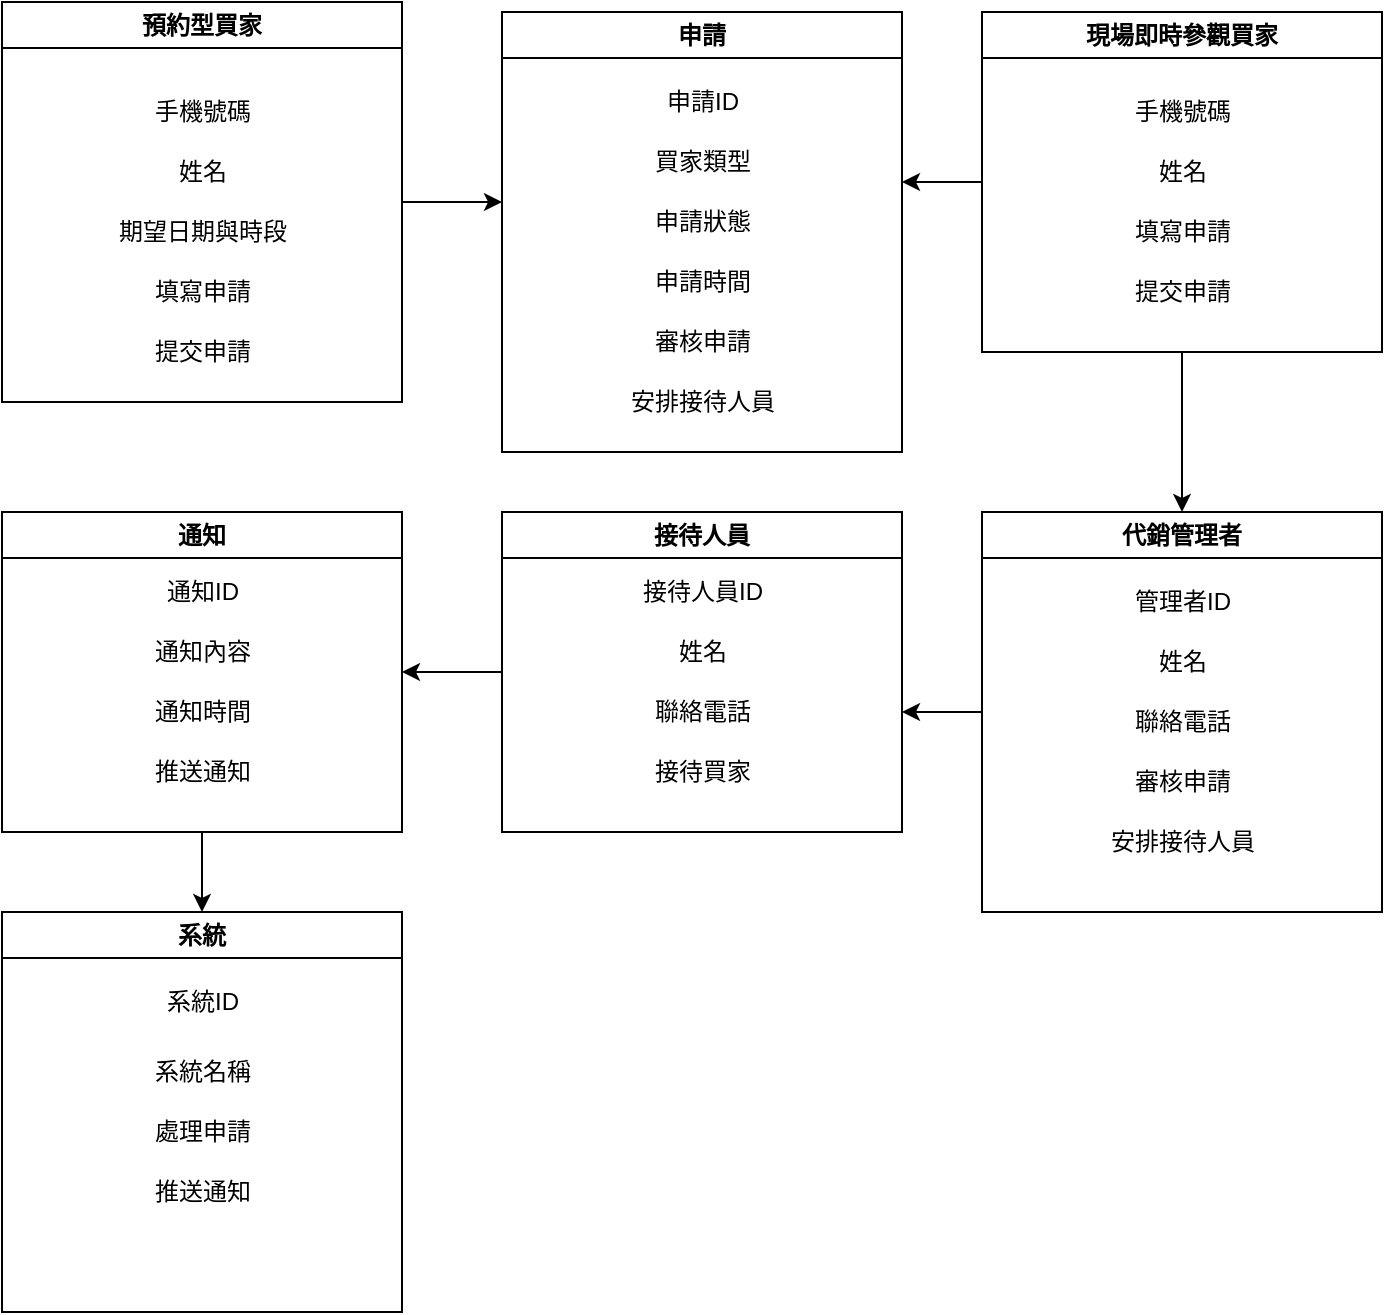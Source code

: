 <mxfile>
    <diagram id="coJP4GJAvsKHu4bRP_Qv" name="第1頁">
        <mxGraphModel dx="1130" dy="787" grid="1" gridSize="10" guides="1" tooltips="1" connect="1" arrows="1" fold="1" page="1" pageScale="1" pageWidth="827" pageHeight="1169" math="0" shadow="0">
            <root>
                <mxCell id="0"/>
                <mxCell id="1" parent="0"/>
                <mxCell id="51" style="edgeStyle=none;html=1;" edge="1" parent="1" source="3">
                    <mxGeometry relative="1" as="geometry">
                        <mxPoint x="260" y="125" as="targetPoint"/>
                    </mxGeometry>
                </mxCell>
                <mxCell id="3" value="預約型買家   " style="swimlane;whiteSpace=wrap;html=1;" vertex="1" parent="1">
                    <mxGeometry x="10" y="25" width="200" height="200" as="geometry"/>
                </mxCell>
                <mxCell id="4" value="手機號碼" style="text;html=1;align=center;verticalAlign=middle;resizable=0;points=[];autosize=1;strokeColor=none;fillColor=none;" vertex="1" parent="3">
                    <mxGeometry x="65" y="40" width="70" height="30" as="geometry"/>
                </mxCell>
                <mxCell id="5" value="姓名" style="text;html=1;align=center;verticalAlign=middle;resizable=0;points=[];autosize=1;strokeColor=none;fillColor=none;" vertex="1" parent="3">
                    <mxGeometry x="75" y="70" width="50" height="30" as="geometry"/>
                </mxCell>
                <mxCell id="8" value="期望日期與時段" style="text;html=1;align=center;verticalAlign=middle;resizable=0;points=[];autosize=1;strokeColor=none;fillColor=none;" vertex="1" parent="3">
                    <mxGeometry x="45" y="100" width="110" height="30" as="geometry"/>
                </mxCell>
                <mxCell id="11" value="填寫申請" style="text;html=1;align=center;verticalAlign=middle;resizable=0;points=[];autosize=1;strokeColor=none;fillColor=none;" vertex="1" parent="3">
                    <mxGeometry x="65" y="130" width="70" height="30" as="geometry"/>
                </mxCell>
                <mxCell id="12" value="提交申請" style="text;html=1;align=center;verticalAlign=middle;resizable=0;points=[];autosize=1;strokeColor=none;fillColor=none;" vertex="1" parent="3">
                    <mxGeometry x="65" y="160" width="70" height="30" as="geometry"/>
                </mxCell>
                <mxCell id="13" value=" 申請" style="swimlane;whiteSpace=wrap;html=1;" vertex="1" parent="1">
                    <mxGeometry x="260" y="30" width="200" height="220" as="geometry"/>
                </mxCell>
                <mxCell id="14" value="申請ID" style="text;html=1;align=center;verticalAlign=middle;resizable=0;points=[];autosize=1;strokeColor=none;fillColor=none;" vertex="1" parent="13">
                    <mxGeometry x="70" y="30" width="60" height="30" as="geometry"/>
                </mxCell>
                <mxCell id="15" value="買家類型" style="text;html=1;align=center;verticalAlign=middle;resizable=0;points=[];autosize=1;strokeColor=none;fillColor=none;" vertex="1" parent="13">
                    <mxGeometry x="65" y="60" width="70" height="30" as="geometry"/>
                </mxCell>
                <mxCell id="16" value="申請狀態" style="text;html=1;align=center;verticalAlign=middle;resizable=0;points=[];autosize=1;strokeColor=none;fillColor=none;" vertex="1" parent="13">
                    <mxGeometry x="65" y="90" width="70" height="30" as="geometry"/>
                </mxCell>
                <mxCell id="17" value="申請時間" style="text;html=1;align=center;verticalAlign=middle;resizable=0;points=[];autosize=1;strokeColor=none;fillColor=none;" vertex="1" parent="13">
                    <mxGeometry x="65" y="120" width="70" height="30" as="geometry"/>
                </mxCell>
                <mxCell id="18" value="審核申請" style="text;html=1;align=center;verticalAlign=middle;resizable=0;points=[];autosize=1;strokeColor=none;fillColor=none;" vertex="1" parent="13">
                    <mxGeometry x="65" y="150" width="70" height="30" as="geometry"/>
                </mxCell>
                <mxCell id="19" value="安排接待人員" style="text;html=1;align=center;verticalAlign=middle;resizable=0;points=[];autosize=1;strokeColor=none;fillColor=none;" vertex="1" parent="13">
                    <mxGeometry x="50" y="180" width="100" height="30" as="geometry"/>
                </mxCell>
                <mxCell id="53" style="edgeStyle=none;html=1;" edge="1" parent="1" source="20">
                    <mxGeometry relative="1" as="geometry">
                        <mxPoint x="460" y="115" as="targetPoint"/>
                    </mxGeometry>
                </mxCell>
                <mxCell id="54" style="edgeStyle=none;html=1;" edge="1" parent="1" source="20" target="25">
                    <mxGeometry relative="1" as="geometry"/>
                </mxCell>
                <mxCell id="20" value="現場即時參觀買家  " style="swimlane;whiteSpace=wrap;html=1;startSize=23;" vertex="1" parent="1">
                    <mxGeometry x="500" y="30" width="200" height="170" as="geometry"/>
                </mxCell>
                <mxCell id="21" value="手機號碼" style="text;html=1;align=center;verticalAlign=middle;resizable=0;points=[];autosize=1;strokeColor=none;fillColor=none;" vertex="1" parent="20">
                    <mxGeometry x="65" y="35" width="70" height="30" as="geometry"/>
                </mxCell>
                <mxCell id="22" value="姓名" style="text;html=1;align=center;verticalAlign=middle;resizable=0;points=[];autosize=1;strokeColor=none;fillColor=none;" vertex="1" parent="20">
                    <mxGeometry x="75" y="65" width="50" height="30" as="geometry"/>
                </mxCell>
                <mxCell id="23" value="填寫申請" style="text;html=1;align=center;verticalAlign=middle;resizable=0;points=[];autosize=1;strokeColor=none;fillColor=none;" vertex="1" parent="20">
                    <mxGeometry x="65" y="95" width="70" height="30" as="geometry"/>
                </mxCell>
                <mxCell id="24" value="提交申請" style="text;html=1;align=center;verticalAlign=middle;resizable=0;points=[];autosize=1;strokeColor=none;fillColor=none;" vertex="1" parent="20">
                    <mxGeometry x="65" y="125" width="70" height="30" as="geometry"/>
                </mxCell>
                <mxCell id="55" style="edgeStyle=none;html=1;" edge="1" parent="1" source="25">
                    <mxGeometry relative="1" as="geometry">
                        <mxPoint x="460" y="380" as="targetPoint"/>
                    </mxGeometry>
                </mxCell>
                <mxCell id="25" value="代銷管理者  " style="swimlane;whiteSpace=wrap;html=1;" vertex="1" parent="1">
                    <mxGeometry x="500" y="280" width="200" height="200" as="geometry"/>
                </mxCell>
                <mxCell id="26" value="管理者ID" style="text;html=1;align=center;verticalAlign=middle;resizable=0;points=[];autosize=1;strokeColor=none;fillColor=none;" vertex="1" parent="25">
                    <mxGeometry x="65" y="30" width="70" height="30" as="geometry"/>
                </mxCell>
                <mxCell id="27" value="姓名" style="text;html=1;align=center;verticalAlign=middle;resizable=0;points=[];autosize=1;strokeColor=none;fillColor=none;" vertex="1" parent="25">
                    <mxGeometry x="75" y="60" width="50" height="30" as="geometry"/>
                </mxCell>
                <mxCell id="28" value="聯絡電話" style="text;html=1;align=center;verticalAlign=middle;resizable=0;points=[];autosize=1;strokeColor=none;fillColor=none;" vertex="1" parent="25">
                    <mxGeometry x="65" y="90" width="70" height="30" as="geometry"/>
                </mxCell>
                <mxCell id="29" value="審核申請" style="text;html=1;align=center;verticalAlign=middle;resizable=0;points=[];autosize=1;strokeColor=none;fillColor=none;" vertex="1" parent="25">
                    <mxGeometry x="65" y="120" width="70" height="30" as="geometry"/>
                </mxCell>
                <mxCell id="31" value="安排接待人員" style="text;html=1;align=center;verticalAlign=middle;resizable=0;points=[];autosize=1;strokeColor=none;fillColor=none;" vertex="1" parent="25">
                    <mxGeometry x="50" y="150" width="100" height="30" as="geometry"/>
                </mxCell>
                <mxCell id="56" style="edgeStyle=none;html=1;entryX=1;entryY=0.5;entryDx=0;entryDy=0;" edge="1" parent="1" source="32" target="39">
                    <mxGeometry relative="1" as="geometry"/>
                </mxCell>
                <mxCell id="32" value="接待人員" style="swimlane;whiteSpace=wrap;html=1;" vertex="1" parent="1">
                    <mxGeometry x="260" y="280" width="200" height="160" as="geometry"/>
                </mxCell>
                <mxCell id="33" value="接待人員ID" style="text;html=1;align=center;verticalAlign=middle;resizable=0;points=[];autosize=1;strokeColor=none;fillColor=none;" vertex="1" parent="32">
                    <mxGeometry x="60" y="25" width="80" height="30" as="geometry"/>
                </mxCell>
                <mxCell id="37" value="聯絡電話" style="text;html=1;align=center;verticalAlign=middle;resizable=0;points=[];autosize=1;strokeColor=none;fillColor=none;" vertex="1" parent="32">
                    <mxGeometry x="65" y="85" width="70" height="30" as="geometry"/>
                </mxCell>
                <mxCell id="36" value="姓名" style="text;html=1;align=center;verticalAlign=middle;resizable=0;points=[];autosize=1;strokeColor=none;fillColor=none;" vertex="1" parent="32">
                    <mxGeometry x="75" y="55" width="50" height="30" as="geometry"/>
                </mxCell>
                <mxCell id="38" value="接待買家" style="text;html=1;align=center;verticalAlign=middle;resizable=0;points=[];autosize=1;strokeColor=none;fillColor=none;" vertex="1" parent="32">
                    <mxGeometry x="65" y="115" width="70" height="30" as="geometry"/>
                </mxCell>
                <mxCell id="57" style="edgeStyle=none;html=1;entryX=0.5;entryY=0;entryDx=0;entryDy=0;" edge="1" parent="1" source="39" target="44">
                    <mxGeometry relative="1" as="geometry"/>
                </mxCell>
                <mxCell id="39" value="通知" style="swimlane;whiteSpace=wrap;html=1;" vertex="1" parent="1">
                    <mxGeometry x="10" y="280" width="200" height="160" as="geometry"/>
                </mxCell>
                <mxCell id="40" value="通知ID" style="text;html=1;align=center;verticalAlign=middle;resizable=0;points=[];autosize=1;strokeColor=none;fillColor=none;" vertex="1" parent="39">
                    <mxGeometry x="70" y="25" width="60" height="30" as="geometry"/>
                </mxCell>
                <mxCell id="41" value="通知時間" style="text;html=1;align=center;verticalAlign=middle;resizable=0;points=[];autosize=1;strokeColor=none;fillColor=none;" vertex="1" parent="39">
                    <mxGeometry x="65" y="85" width="70" height="30" as="geometry"/>
                </mxCell>
                <mxCell id="42" value="通知內容" style="text;html=1;align=center;verticalAlign=middle;resizable=0;points=[];autosize=1;strokeColor=none;fillColor=none;" vertex="1" parent="39">
                    <mxGeometry x="65" y="55" width="70" height="30" as="geometry"/>
                </mxCell>
                <mxCell id="43" value="推送通知" style="text;html=1;align=center;verticalAlign=middle;resizable=0;points=[];autosize=1;strokeColor=none;fillColor=none;" vertex="1" parent="39">
                    <mxGeometry x="65" y="115" width="70" height="30" as="geometry"/>
                </mxCell>
                <mxCell id="44" value="系統 " style="swimlane;whiteSpace=wrap;html=1;" vertex="1" parent="1">
                    <mxGeometry x="10" y="480" width="200" height="200" as="geometry"/>
                </mxCell>
                <mxCell id="45" value="系統ID" style="text;html=1;align=center;verticalAlign=middle;resizable=0;points=[];autosize=1;strokeColor=none;fillColor=none;" vertex="1" parent="44">
                    <mxGeometry x="70" y="30" width="60" height="30" as="geometry"/>
                </mxCell>
                <mxCell id="46" value="系統名稱" style="text;html=1;align=center;verticalAlign=middle;resizable=0;points=[];autosize=1;strokeColor=none;fillColor=none;" vertex="1" parent="44">
                    <mxGeometry x="65" y="65" width="70" height="30" as="geometry"/>
                </mxCell>
                <mxCell id="48" value="處理申請" style="text;html=1;align=center;verticalAlign=middle;resizable=0;points=[];autosize=1;strokeColor=none;fillColor=none;" vertex="1" parent="44">
                    <mxGeometry x="65" y="95" width="70" height="30" as="geometry"/>
                </mxCell>
                <mxCell id="50" value="推送通知" style="text;html=1;align=center;verticalAlign=middle;resizable=0;points=[];autosize=1;strokeColor=none;fillColor=none;" vertex="1" parent="44">
                    <mxGeometry x="65" y="125" width="70" height="30" as="geometry"/>
                </mxCell>
            </root>
        </mxGraphModel>
    </diagram>
</mxfile>